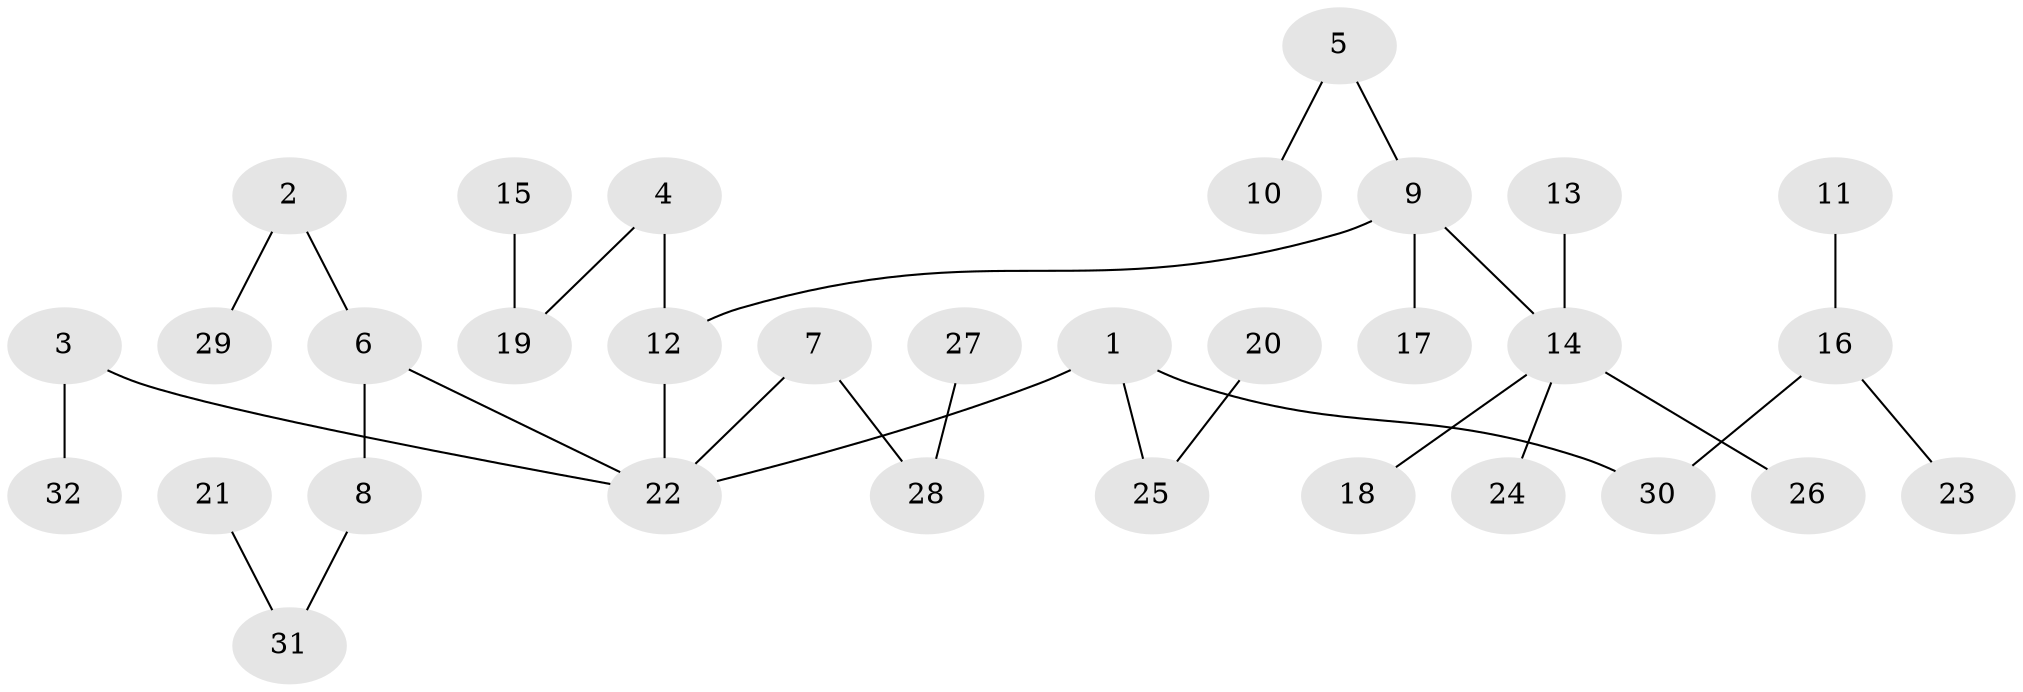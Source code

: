 // original degree distribution, {4: 0.047619047619047616, 6: 0.031746031746031744, 5: 0.031746031746031744, 3: 0.14285714285714285, 2: 0.25396825396825395, 1: 0.49206349206349204}
// Generated by graph-tools (version 1.1) at 2025/37/03/04/25 23:37:27]
// undirected, 32 vertices, 31 edges
graph export_dot {
  node [color=gray90,style=filled];
  1;
  2;
  3;
  4;
  5;
  6;
  7;
  8;
  9;
  10;
  11;
  12;
  13;
  14;
  15;
  16;
  17;
  18;
  19;
  20;
  21;
  22;
  23;
  24;
  25;
  26;
  27;
  28;
  29;
  30;
  31;
  32;
  1 -- 22 [weight=1.0];
  1 -- 25 [weight=1.0];
  1 -- 30 [weight=1.0];
  2 -- 6 [weight=1.0];
  2 -- 29 [weight=1.0];
  3 -- 22 [weight=1.0];
  3 -- 32 [weight=1.0];
  4 -- 12 [weight=1.0];
  4 -- 19 [weight=1.0];
  5 -- 9 [weight=1.0];
  5 -- 10 [weight=1.0];
  6 -- 8 [weight=1.0];
  6 -- 22 [weight=1.0];
  7 -- 22 [weight=1.0];
  7 -- 28 [weight=1.0];
  8 -- 31 [weight=1.0];
  9 -- 12 [weight=1.0];
  9 -- 14 [weight=1.0];
  9 -- 17 [weight=1.0];
  11 -- 16 [weight=1.0];
  12 -- 22 [weight=1.0];
  13 -- 14 [weight=1.0];
  14 -- 18 [weight=1.0];
  14 -- 24 [weight=1.0];
  14 -- 26 [weight=1.0];
  15 -- 19 [weight=1.0];
  16 -- 23 [weight=1.0];
  16 -- 30 [weight=1.0];
  20 -- 25 [weight=1.0];
  21 -- 31 [weight=1.0];
  27 -- 28 [weight=1.0];
}
